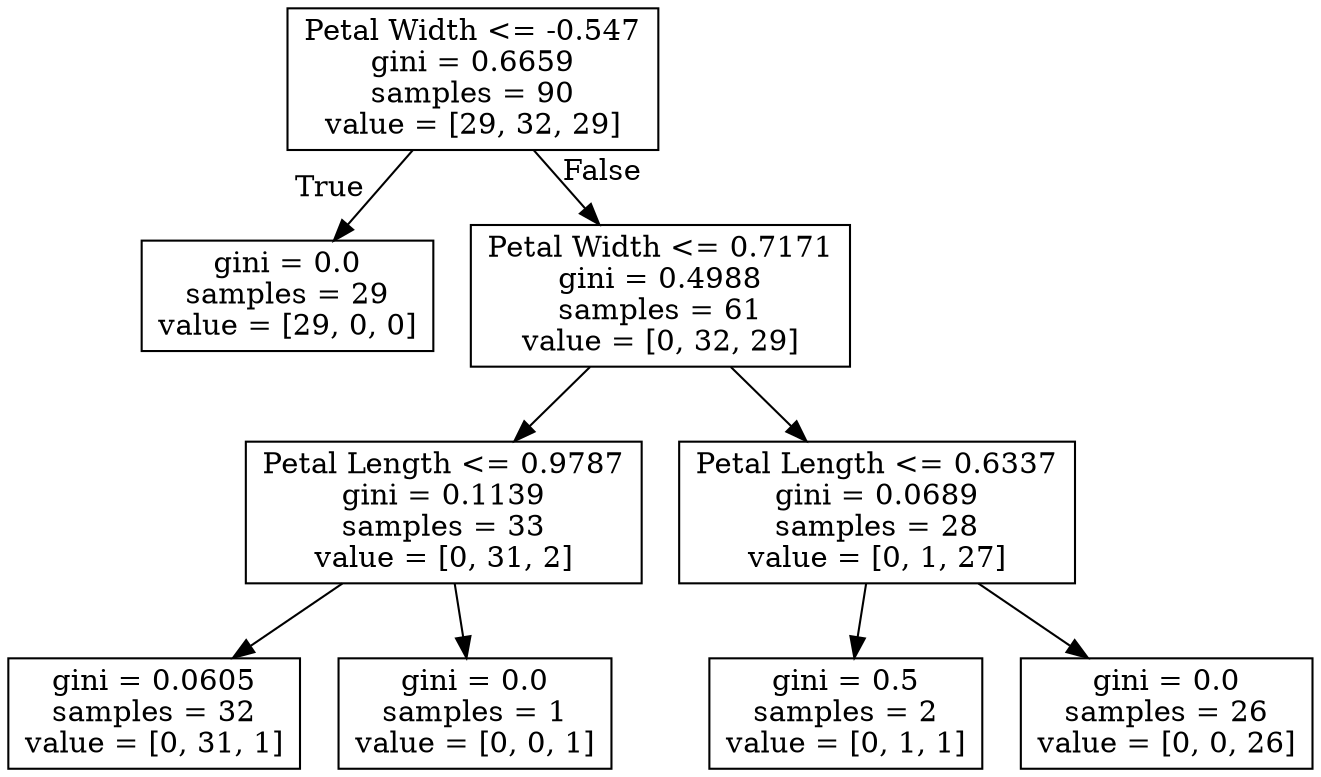 digraph Tree {
node [shape=box] ;
0 [label="Petal Width <= -0.547\ngini = 0.6659\nsamples = 90\nvalue = [29, 32, 29]"] ;
1 [label="gini = 0.0\nsamples = 29\nvalue = [29, 0, 0]"] ;
0 -> 1 [labeldistance=2.5, labelangle=45, headlabel="True"] ;
2 [label="Petal Width <= 0.7171\ngini = 0.4988\nsamples = 61\nvalue = [0, 32, 29]"] ;
0 -> 2 [labeldistance=2.5, labelangle=-45, headlabel="False"] ;
3 [label="Petal Length <= 0.9787\ngini = 0.1139\nsamples = 33\nvalue = [0, 31, 2]"] ;
2 -> 3 ;
4 [label="gini = 0.0605\nsamples = 32\nvalue = [0, 31, 1]"] ;
3 -> 4 ;
5 [label="gini = 0.0\nsamples = 1\nvalue = [0, 0, 1]"] ;
3 -> 5 ;
6 [label="Petal Length <= 0.6337\ngini = 0.0689\nsamples = 28\nvalue = [0, 1, 27]"] ;
2 -> 6 ;
7 [label="gini = 0.5\nsamples = 2\nvalue = [0, 1, 1]"] ;
6 -> 7 ;
8 [label="gini = 0.0\nsamples = 26\nvalue = [0, 0, 26]"] ;
6 -> 8 ;
}